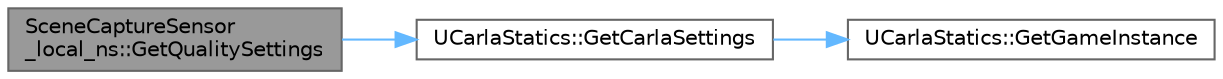 digraph "SceneCaptureSensor_local_ns::GetQualitySettings"
{
 // INTERACTIVE_SVG=YES
 // LATEX_PDF_SIZE
  bgcolor="transparent";
  edge [fontname=Helvetica,fontsize=10,labelfontname=Helvetica,labelfontsize=10];
  node [fontname=Helvetica,fontsize=10,shape=box,height=0.2,width=0.4];
  rankdir="LR";
  Node1 [id="Node000001",label="SceneCaptureSensor\l_local_ns::GetQualitySettings",height=0.2,width=0.4,color="gray40", fillcolor="grey60", style="filled", fontcolor="black",tooltip=" "];
  Node1 -> Node2 [id="edge1_Node000001_Node000002",color="steelblue1",style="solid",tooltip=" "];
  Node2 [id="Node000002",label="UCarlaStatics::GetCarlaSettings",height=0.2,width=0.4,color="grey40", fillcolor="white", style="filled",URL="$d7/d1e/classUCarlaStatics.html#a44a8548d0a8facfa8fe776c082ce85dc",tooltip=" "];
  Node2 -> Node3 [id="edge2_Node000002_Node000003",color="steelblue1",style="solid",tooltip=" "];
  Node3 [id="Node000003",label="UCarlaStatics::GetGameInstance",height=0.2,width=0.4,color="grey40", fillcolor="white", style="filled",URL="$d7/d1e/classUCarlaStatics.html#a35e7cb760a58848081a618e7fa8201e2",tooltip=" "];
}
